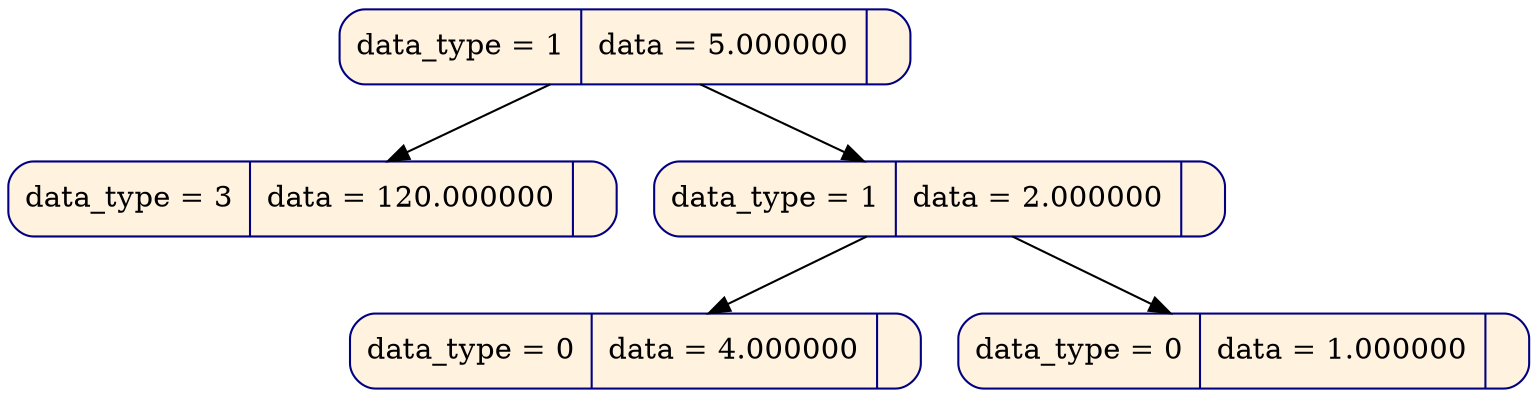digraph
{
node [shape = Mrecord, color  = "navy", style = "filled"];
node0x61c000000140[label = " data_type = 1 | data = 5.000000 | ", fillcolor = "#fff3e0", rank = 0];
node0x604000000050[label = " data_type = 3 | data = 120.000000 | ", fillcolor = "#fff3e0", rank = 1];
node0x61c0000000b0[label = " data_type = 1 | data = 2.000000 | ", fillcolor = "#fff3e0", rank = 1];
node0x61c0000000e0[label = " data_type = 0 | data = 4.000000 | ", fillcolor = "#fff3e0", rank = 2];
node0x61c000000110[label = " data_type = 0 | data = 1.000000 | ", fillcolor = "#fff3e0", rank = 2];
node0x61c000000140 -> node0x604000000050;
node0x61c000000140 -> node0x61c0000000b0;
node0x61c0000000b0 -> node0x61c0000000e0;
node0x61c0000000b0 -> node0x61c000000110;
}
